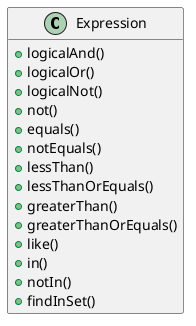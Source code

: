 @startuml
set namespaceSeparator none
hide empty members
hide empty methods

class Expression {
	+logicalAnd()
	+logicalOr()
	+logicalNot()
	+not()
	+equals()
	+notEquals()
	+lessThan()
	+lessThanOrEquals()
	+greaterThan()
	+greaterThanOrEquals()
	+like()
	+in()
	+notIn()
	+findInSet()
}
@enduml
